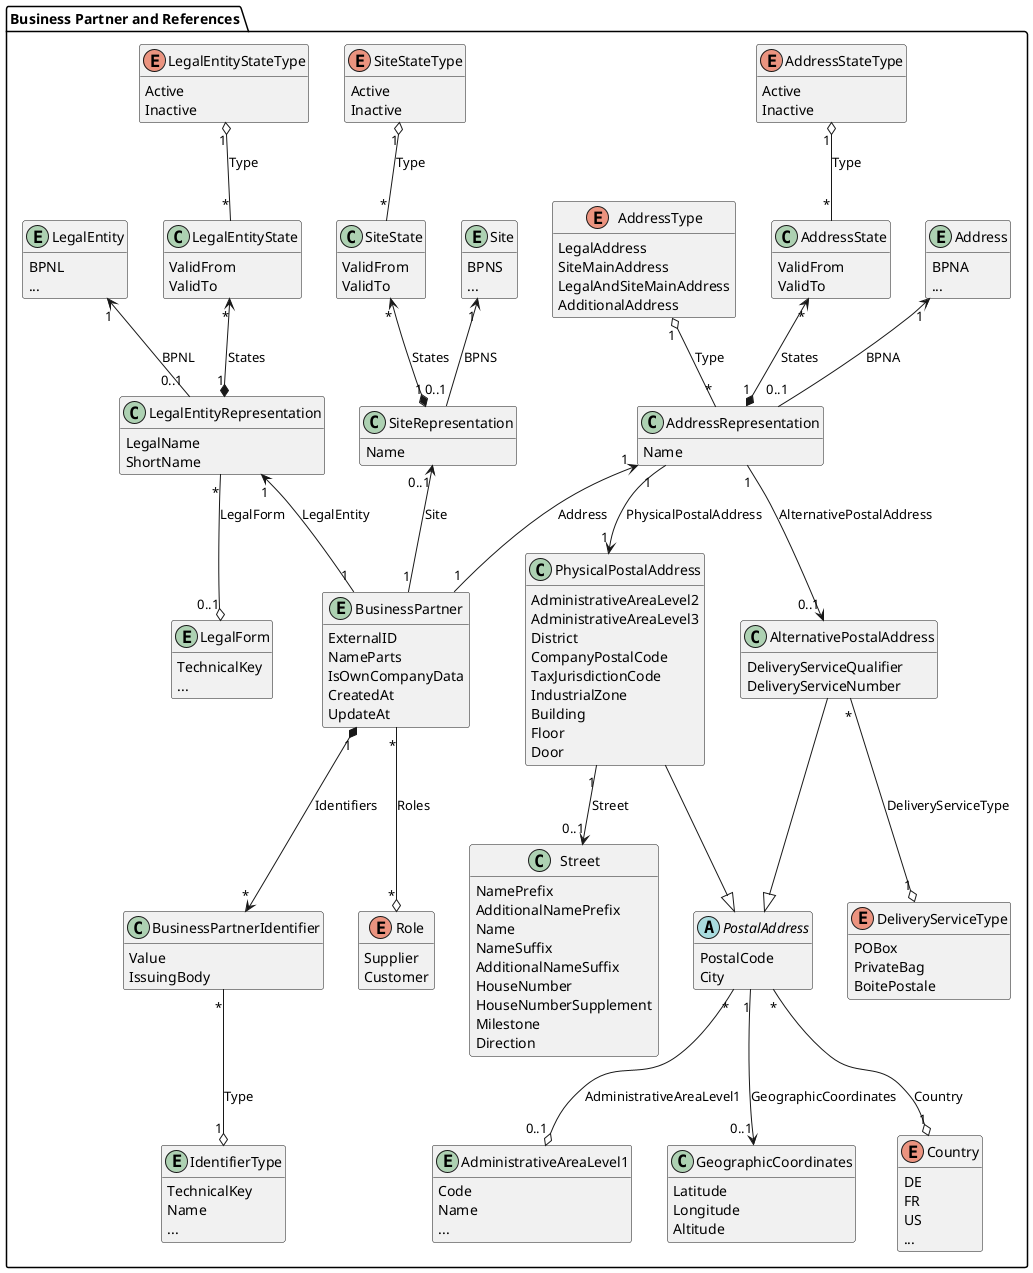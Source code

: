@startuml business-partner

package "Business Partner and References" {
  entity BusinessPartner {
    ExternalID
    NameParts
    IsOwnCompanyData
    CreatedAt
    UpdateAt
  }

  ' taken out from 24.05 using the separate entity states only
  ' class BusinessPartnerState {
  '   ValidFrom
  '   ValidTo
  ' }

  ' enum BusinessPartnerStateType {
  '   Active
  '   Inactive
  ' }

  class LegalEntityState {
    ValidFrom
    ValidTo
  }

  enum LegalEntityStateType {
    Active
    Inactive
  }
  
  class SiteState {
    ValidFrom
    ValidTo
  }

  enum SiteStateType{
      Active
      Inactive
    }

  class AddressState {
    ValidFrom
    ValidTo
  }

  enum AddressStateType{
    Active
    Inactive
  }

  class BusinessPartnerIdentifier {
    Value
    IssuingBody
  }

  ' taken out from 24.05, as not clear if this is modelled correctly
  ' class Classification{
  '   Value
  '   Code
  ' }
    
  ' enum ClassificationType {
  '   NACE
  '   NAF
  '   NAICS
  '   SIC
  ' }

  entity IdentifierType {
    TechnicalKey
    Name
    ...
  }

  enum Role {
    Supplier
    Customer
  }

  entity LegalForm {
    TechnicalKey
    ...
  }

  entity LegalEntity {
    BPNL
    ...
  }

  class LegalEntityRepresentation {
    LegalName
    ShortName
  }

  entity Site {
    BPNS
    ...
  }

  class SiteRepresentation {
    Name
  }

  entity Address {
    BPNA
    ...
  }

  class AddressRepresentation {
    Name
  }

  ' not yet standardized, as not clear if operating company can correctly implement it
  ' class ConfidenceCriteria {
  '   SharedByOwner
  '   CheckedByExternalSource
  '   NumberOfSharingMembers
  '   LastConfidenceCheckAt
  '   NextConfidenceCheckAt
  '   ConfidenceLevel
  ' }

  class AddressRepresentation { }

  enum AddressType {
    LegalAddress
    SiteMainAddress
    LegalAndSiteMainAddress
    AdditionalAddress
  }
  
  class AlternativePostalAddress{
    DeliveryServiceQualifier
    DeliveryServiceNumber
  }

  enum DeliveryServiceType {
    POBox
    PrivateBag
    BoitePostale
  }

  class PhysicalPostalAddress{
    AdministrativeAreaLevel2
    AdministrativeAreaLevel3
    District
    CompanyPostalCode
    TaxJurisdictionCode
    IndustrialZone
    Building
    Floor
    Door 
  }

  abstract class PostalAddress{
    PostalCode
    City
  }

  enum Country {
    DE
    FR
    US
    ...
  }

  entity AdministrativeAreaLevel1{
    Code
    Name
    ...
  }

  class GeographicCoordinates {
    Latitude
    Longitude
    Altitude
  }

  class Street {
    NamePrefix
    AdditionalNamePrefix
    Name
    NameSuffix
    AdditionalNameSuffix
    HouseNumber
    HouseNumberSupplement
    Milestone
    Direction
  }

  ' not implemented / standardized yet
  ' class LegalEntityScriptVariant {
  '   LegalName
  '   ShortName
  ' }
  
  ' class SiteScriptVariant {
  '   Name
  ' }

  ' class AddressScriptVariant {
  '   Name
  ' }

  ' class BusinessPartnerScriptVariant {
  '   NameParts
  ' }

  ' enum ScriptCode {
  '   Arab
  '   Cyrl
  '   Hans
  '   Jpan
  '   Latn
  '   ...
  ' }

  BusinessPartner "1" -u-> "1" LegalEntityRepresentation : LegalEntity
  BusinessPartner "1" -u-> "0..1" SiteRepresentation : Site
  BusinessPartner "1" -u-> "1" AddressRepresentation : Address

  LegalEntityRepresentation "0..1" -u-> "1" LegalEntity : BPNL
  SiteRepresentation "0..1" -u-> "1" Site : BPNS
  AddressRepresentation "0..1" -u-> "1" Address : BPNA

  AddressRepresentation "*" -u-o "1" AddressType : Type
  AddressRepresentation "1" -d-> "0..1" AlternativePostalAddress : AlternativePostalAddress
  AlternativePostalAddress "*" -d-o "1" DeliveryServiceType : DeliveryServiceType
  AlternativePostalAddress -d-|> PostalAddress
  
  AddressRepresentation "1" -d-> "1" PhysicalPostalAddress : PhysicalPostalAddress
  PhysicalPostalAddress "1" -d-> "0..1" Street : Street
  PhysicalPostalAddress -d-|> PostalAddress
  
  PostalAddress "*" -d-o "1" Country : Country
  PostalAddress "*" -d-o "0..1" AdministrativeAreaLevel1 : AdministrativeAreaLevel1
  PostalAddress "1" -d-> "0..1" GeographicCoordinates : GeographicCoordinates

  ' not yet standardized, as not clear if operating company can correctly implement it
  ' LegalEntityRepresentation "1" -u-> "1" ConfidenceCriteria : ConfidenceCriteria
  ' SiteRepresentation "1" -u-> "1" ConfidenceCriteria : ConfidenceCriteria
  ' AddressRepresentation "1" -u-> "1" ConfidenceCriteria : ConfidenceCriteria

  ' taken out from 24.05 using the separate entity states only
  ' BusinessPartner "1" *-d-> "*" BusinessPartnerState : States
  ' BusinessPartnerState "*" -d-o "1" BusinessPartnerStateType : Type
  
  LegalEntityRepresentation "1" *-u-> "*" LegalEntityState : States
  LegalEntityState "*" -u-o "1" LegalEntityStateType : Type

  SiteRepresentation "1" *-u-> "*" SiteState : States
  SiteState "*" -u-o "1" SiteStateType : Type

  AddressRepresentation "1" *-u-> "*" AddressState : States
  AddressState "*" -u-o "1" AddressStateType : Type

  BusinessPartner "1" *-d-> "*" BusinessPartnerIdentifier : Identifiers
  BusinessPartnerIdentifier "*" -d-o "1" IdentifierType : Type

  BusinessPartner "*" -d-o "*" Role : Roles

  ' taken out from 24.05, as not clear if this is modelled correctly
  ' LegalEntityRepresentation "1" *-d-> "*" Classification : Classifications
  ' Classification "*" -d-o "1" ClassificationType : Type
  
  LegalEntityRepresentation "*" -d-o "0..1" LegalForm : LegalForm

  ' not implemented / standardized yet
  ' LegalEntityRepresentation "1" *--> "*" LegalEntityScriptVariant : ScriptVariants
  ' LegalEntityScriptVariant "*" --o "1" ScriptCode : ScriptCode

  ' SiteRepresentation "1" *--> "*" SiteScriptVariant : ScriptVariants
  ' SiteScriptVariant "*" --o "1" ScriptCode : ScriptCode

  ' AddressRepresentation "1" *--> "*" AddressScriptVariant : ScriptVariants
  ' AddressScriptVariant "*" --o "1" ScriptCode : ScriptCode
  ' AddressScriptVariant "1" -d-> "1" PhysicalPostalAddress : PhysicalPostalAddress
  ' AddressScriptVariant "1" -d-> "0..1" AlternativePostalAddress : AlternativePostalAddress

  ' BusinessPartner "1" *--> "*" BusinessPartnerScriptVariant : ScriptVariants
  ' BusinessPartnerScriptVariant "*" --o "1" ScriptCode : ScriptCode
}

hide methods
hide AddressRepresentation methods
hide LegalEntityRepresentation methods 
hide SiteRepresentation methods
@enduml